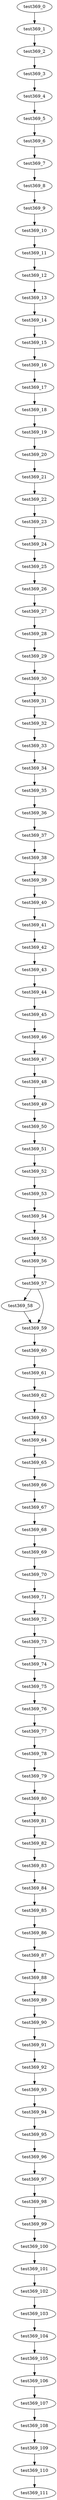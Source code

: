 digraph G {
test369_0->test369_1;
test369_1->test369_2;
test369_2->test369_3;
test369_3->test369_4;
test369_4->test369_5;
test369_5->test369_6;
test369_6->test369_7;
test369_7->test369_8;
test369_8->test369_9;
test369_9->test369_10;
test369_10->test369_11;
test369_11->test369_12;
test369_12->test369_13;
test369_13->test369_14;
test369_14->test369_15;
test369_15->test369_16;
test369_16->test369_17;
test369_17->test369_18;
test369_18->test369_19;
test369_19->test369_20;
test369_20->test369_21;
test369_21->test369_22;
test369_22->test369_23;
test369_23->test369_24;
test369_24->test369_25;
test369_25->test369_26;
test369_26->test369_27;
test369_27->test369_28;
test369_28->test369_29;
test369_29->test369_30;
test369_30->test369_31;
test369_31->test369_32;
test369_32->test369_33;
test369_33->test369_34;
test369_34->test369_35;
test369_35->test369_36;
test369_36->test369_37;
test369_37->test369_38;
test369_38->test369_39;
test369_39->test369_40;
test369_40->test369_41;
test369_41->test369_42;
test369_42->test369_43;
test369_43->test369_44;
test369_44->test369_45;
test369_45->test369_46;
test369_46->test369_47;
test369_47->test369_48;
test369_48->test369_49;
test369_49->test369_50;
test369_50->test369_51;
test369_51->test369_52;
test369_52->test369_53;
test369_53->test369_54;
test369_54->test369_55;
test369_55->test369_56;
test369_56->test369_57;
test369_57->test369_58;
test369_57->test369_59;
test369_58->test369_59;
test369_59->test369_60;
test369_60->test369_61;
test369_61->test369_62;
test369_62->test369_63;
test369_63->test369_64;
test369_64->test369_65;
test369_65->test369_66;
test369_66->test369_67;
test369_67->test369_68;
test369_68->test369_69;
test369_69->test369_70;
test369_70->test369_71;
test369_71->test369_72;
test369_72->test369_73;
test369_73->test369_74;
test369_74->test369_75;
test369_75->test369_76;
test369_76->test369_77;
test369_77->test369_78;
test369_78->test369_79;
test369_79->test369_80;
test369_80->test369_81;
test369_81->test369_82;
test369_82->test369_83;
test369_83->test369_84;
test369_84->test369_85;
test369_85->test369_86;
test369_86->test369_87;
test369_87->test369_88;
test369_88->test369_89;
test369_89->test369_90;
test369_90->test369_91;
test369_91->test369_92;
test369_92->test369_93;
test369_93->test369_94;
test369_94->test369_95;
test369_95->test369_96;
test369_96->test369_97;
test369_97->test369_98;
test369_98->test369_99;
test369_99->test369_100;
test369_100->test369_101;
test369_101->test369_102;
test369_102->test369_103;
test369_103->test369_104;
test369_104->test369_105;
test369_105->test369_106;
test369_106->test369_107;
test369_107->test369_108;
test369_108->test369_109;
test369_109->test369_110;
test369_110->test369_111;

}
